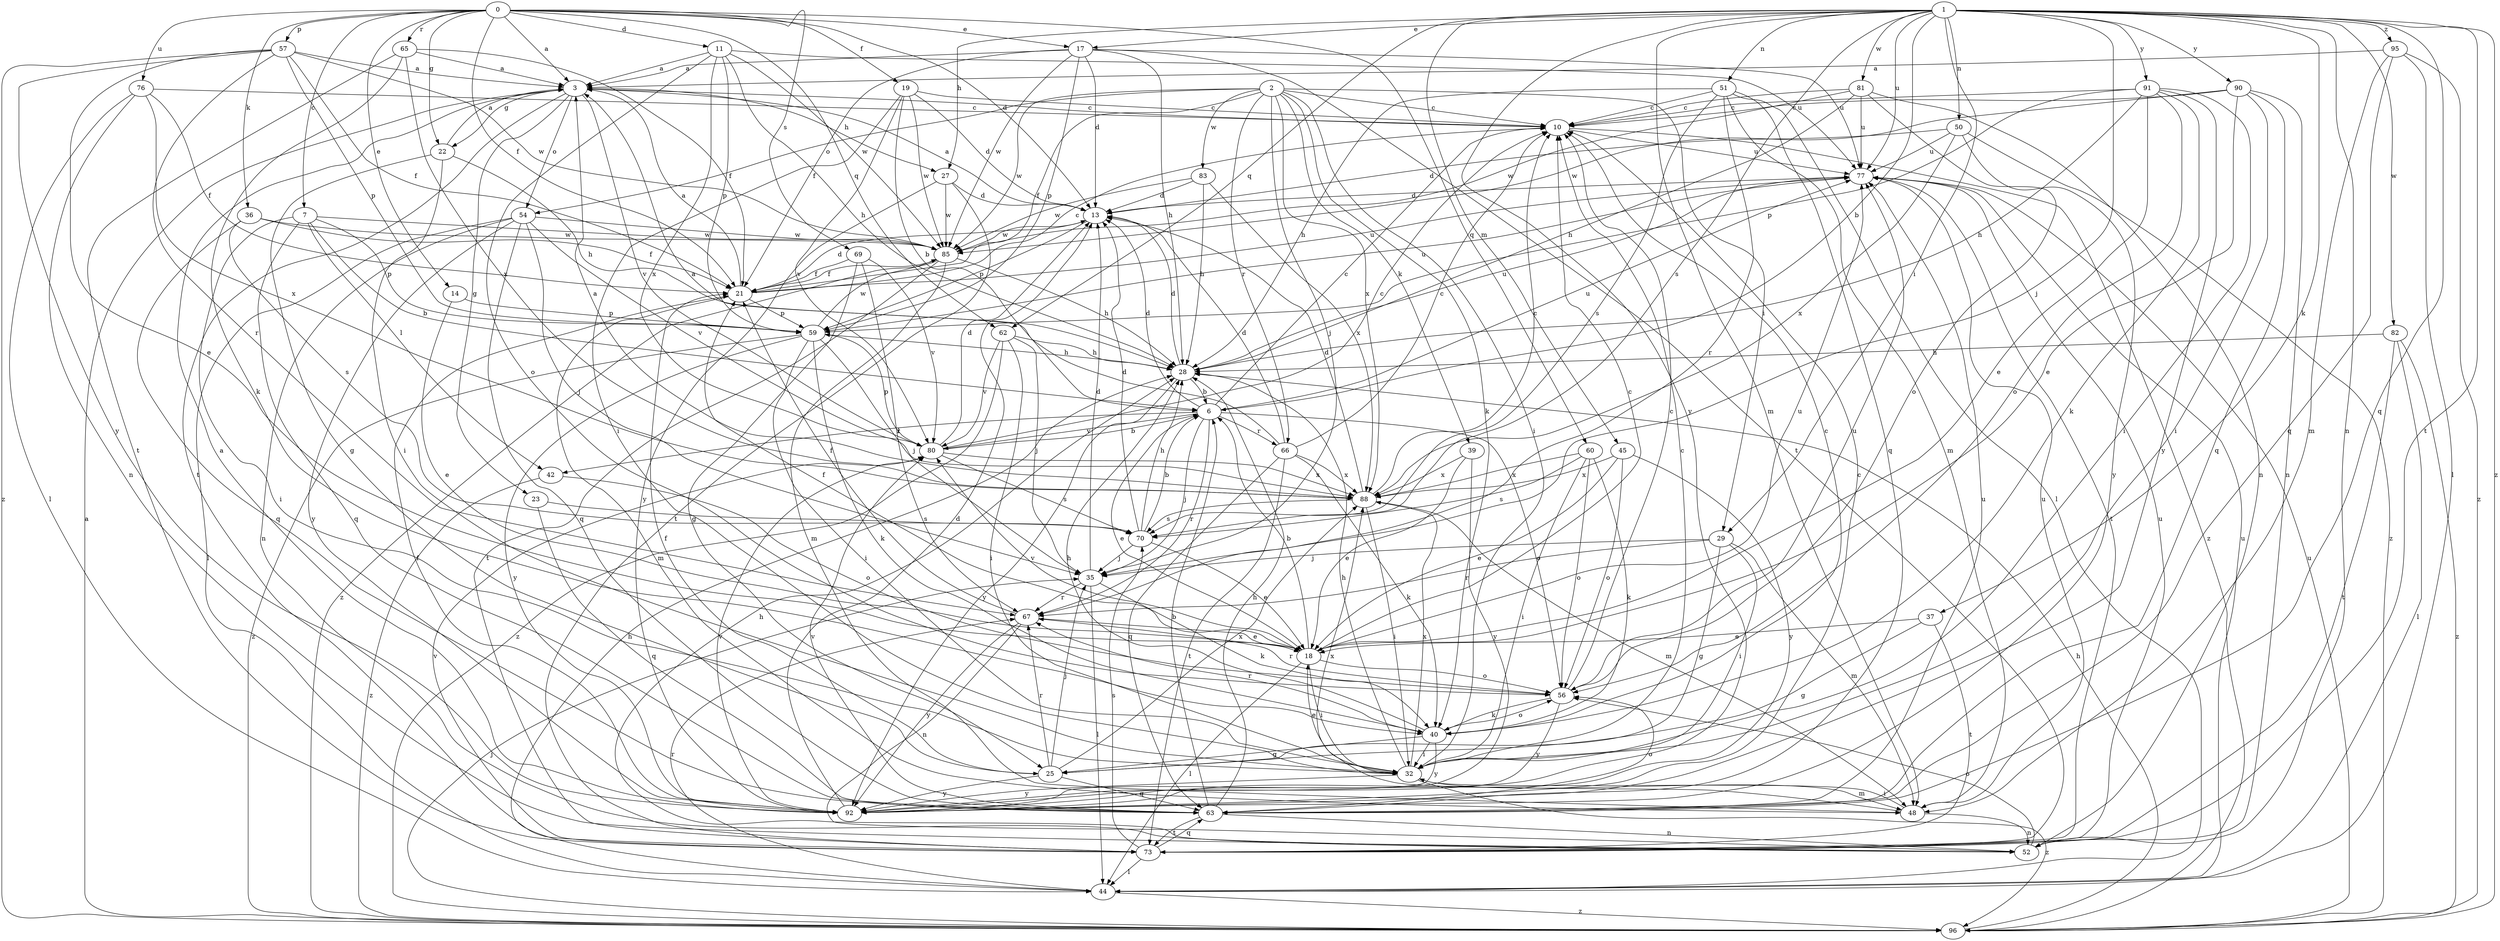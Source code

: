 strict digraph  {
0;
1;
2;
3;
6;
7;
10;
11;
13;
14;
17;
18;
19;
21;
22;
23;
25;
27;
28;
29;
32;
35;
36;
37;
39;
40;
42;
44;
45;
48;
50;
51;
52;
54;
56;
57;
59;
60;
62;
63;
65;
66;
67;
69;
70;
73;
76;
77;
80;
81;
82;
83;
85;
88;
90;
91;
92;
95;
96;
0 -> 3  [label=a];
0 -> 7  [label=c];
0 -> 11  [label=d];
0 -> 13  [label=d];
0 -> 14  [label=e];
0 -> 17  [label=e];
0 -> 19  [label=f];
0 -> 21  [label=f];
0 -> 22  [label=g];
0 -> 36  [label=k];
0 -> 57  [label=p];
0 -> 60  [label=q];
0 -> 62  [label=q];
0 -> 65  [label=r];
0 -> 69  [label=s];
0 -> 76  [label=u];
1 -> 6  [label=b];
1 -> 17  [label=e];
1 -> 27  [label=h];
1 -> 29  [label=i];
1 -> 35  [label=j];
1 -> 37  [label=k];
1 -> 45  [label=m];
1 -> 48  [label=m];
1 -> 50  [label=n];
1 -> 51  [label=n];
1 -> 52  [label=n];
1 -> 62  [label=q];
1 -> 63  [label=q];
1 -> 70  [label=s];
1 -> 73  [label=t];
1 -> 77  [label=u];
1 -> 81  [label=w];
1 -> 82  [label=w];
1 -> 90  [label=y];
1 -> 91  [label=y];
1 -> 92  [label=y];
1 -> 95  [label=z];
1 -> 96  [label=z];
2 -> 10  [label=c];
2 -> 21  [label=f];
2 -> 29  [label=i];
2 -> 32  [label=i];
2 -> 35  [label=j];
2 -> 39  [label=k];
2 -> 40  [label=k];
2 -> 54  [label=o];
2 -> 66  [label=r];
2 -> 83  [label=w];
2 -> 85  [label=w];
2 -> 88  [label=x];
3 -> 10  [label=c];
3 -> 22  [label=g];
3 -> 23  [label=g];
3 -> 27  [label=h];
3 -> 54  [label=o];
3 -> 73  [label=t];
3 -> 80  [label=v];
6 -> 10  [label=c];
6 -> 13  [label=d];
6 -> 18  [label=e];
6 -> 35  [label=j];
6 -> 42  [label=l];
6 -> 56  [label=o];
6 -> 66  [label=r];
6 -> 67  [label=r];
6 -> 77  [label=u];
6 -> 80  [label=v];
7 -> 6  [label=b];
7 -> 32  [label=i];
7 -> 42  [label=l];
7 -> 59  [label=p];
7 -> 63  [label=q];
7 -> 85  [label=w];
10 -> 77  [label=u];
10 -> 96  [label=z];
11 -> 3  [label=a];
11 -> 28  [label=h];
11 -> 56  [label=o];
11 -> 59  [label=p];
11 -> 77  [label=u];
11 -> 85  [label=w];
11 -> 88  [label=x];
13 -> 3  [label=a];
13 -> 59  [label=p];
13 -> 85  [label=w];
14 -> 18  [label=e];
14 -> 59  [label=p];
17 -> 3  [label=a];
17 -> 13  [label=d];
17 -> 21  [label=f];
17 -> 28  [label=h];
17 -> 59  [label=p];
17 -> 73  [label=t];
17 -> 77  [label=u];
17 -> 85  [label=w];
18 -> 6  [label=b];
18 -> 10  [label=c];
18 -> 21  [label=f];
18 -> 32  [label=i];
18 -> 44  [label=l];
18 -> 56  [label=o];
18 -> 77  [label=u];
18 -> 80  [label=v];
19 -> 6  [label=b];
19 -> 10  [label=c];
19 -> 13  [label=d];
19 -> 32  [label=i];
19 -> 80  [label=v];
19 -> 85  [label=w];
21 -> 3  [label=a];
21 -> 10  [label=c];
21 -> 13  [label=d];
21 -> 48  [label=m];
21 -> 59  [label=p];
21 -> 77  [label=u];
22 -> 3  [label=a];
22 -> 25  [label=g];
22 -> 28  [label=h];
22 -> 32  [label=i];
23 -> 63  [label=q];
23 -> 70  [label=s];
25 -> 21  [label=f];
25 -> 35  [label=j];
25 -> 63  [label=q];
25 -> 67  [label=r];
25 -> 88  [label=x];
25 -> 92  [label=y];
27 -> 13  [label=d];
27 -> 73  [label=t];
27 -> 85  [label=w];
27 -> 92  [label=y];
28 -> 6  [label=b];
28 -> 13  [label=d];
28 -> 77  [label=u];
28 -> 92  [label=y];
29 -> 25  [label=g];
29 -> 32  [label=i];
29 -> 35  [label=j];
29 -> 48  [label=m];
29 -> 67  [label=r];
32 -> 10  [label=c];
32 -> 18  [label=e];
32 -> 28  [label=h];
32 -> 48  [label=m];
32 -> 88  [label=x];
32 -> 92  [label=y];
32 -> 96  [label=z];
35 -> 13  [label=d];
35 -> 40  [label=k];
35 -> 44  [label=l];
35 -> 67  [label=r];
36 -> 21  [label=f];
36 -> 63  [label=q];
36 -> 70  [label=s];
36 -> 85  [label=w];
37 -> 18  [label=e];
37 -> 25  [label=g];
37 -> 73  [label=t];
39 -> 18  [label=e];
39 -> 88  [label=x];
39 -> 92  [label=y];
40 -> 10  [label=c];
40 -> 25  [label=g];
40 -> 28  [label=h];
40 -> 32  [label=i];
40 -> 56  [label=o];
40 -> 67  [label=r];
40 -> 92  [label=y];
42 -> 56  [label=o];
42 -> 96  [label=z];
44 -> 28  [label=h];
44 -> 67  [label=r];
44 -> 77  [label=u];
44 -> 96  [label=z];
45 -> 18  [label=e];
45 -> 56  [label=o];
45 -> 88  [label=x];
45 -> 92  [label=y];
48 -> 32  [label=i];
48 -> 52  [label=n];
48 -> 77  [label=u];
48 -> 88  [label=x];
50 -> 13  [label=d];
50 -> 77  [label=u];
50 -> 88  [label=x];
50 -> 92  [label=y];
50 -> 96  [label=z];
51 -> 10  [label=c];
51 -> 28  [label=h];
51 -> 44  [label=l];
51 -> 48  [label=m];
51 -> 63  [label=q];
51 -> 67  [label=r];
51 -> 70  [label=s];
52 -> 28  [label=h];
52 -> 56  [label=o];
54 -> 35  [label=j];
54 -> 44  [label=l];
54 -> 52  [label=n];
54 -> 63  [label=q];
54 -> 80  [label=v];
54 -> 85  [label=w];
54 -> 92  [label=y];
56 -> 10  [label=c];
56 -> 40  [label=k];
56 -> 67  [label=r];
56 -> 77  [label=u];
56 -> 92  [label=y];
57 -> 3  [label=a];
57 -> 18  [label=e];
57 -> 21  [label=f];
57 -> 59  [label=p];
57 -> 67  [label=r];
57 -> 85  [label=w];
57 -> 92  [label=y];
57 -> 96  [label=z];
59 -> 28  [label=h];
59 -> 32  [label=i];
59 -> 35  [label=j];
59 -> 40  [label=k];
59 -> 77  [label=u];
59 -> 85  [label=w];
59 -> 92  [label=y];
59 -> 96  [label=z];
60 -> 32  [label=i];
60 -> 40  [label=k];
60 -> 56  [label=o];
60 -> 70  [label=s];
60 -> 88  [label=x];
62 -> 28  [label=h];
62 -> 32  [label=i];
62 -> 35  [label=j];
62 -> 80  [label=v];
62 -> 96  [label=z];
63 -> 6  [label=b];
63 -> 28  [label=h];
63 -> 52  [label=n];
63 -> 56  [label=o];
63 -> 73  [label=t];
63 -> 77  [label=u];
63 -> 80  [label=v];
65 -> 3  [label=a];
65 -> 21  [label=f];
65 -> 40  [label=k];
65 -> 73  [label=t];
65 -> 88  [label=x];
66 -> 3  [label=a];
66 -> 10  [label=c];
66 -> 13  [label=d];
66 -> 40  [label=k];
66 -> 63  [label=q];
66 -> 73  [label=t];
66 -> 88  [label=x];
67 -> 18  [label=e];
67 -> 21  [label=f];
67 -> 52  [label=n];
67 -> 92  [label=y];
69 -> 21  [label=f];
69 -> 25  [label=g];
69 -> 67  [label=r];
69 -> 80  [label=v];
70 -> 6  [label=b];
70 -> 13  [label=d];
70 -> 18  [label=e];
70 -> 28  [label=h];
70 -> 35  [label=j];
73 -> 44  [label=l];
73 -> 63  [label=q];
73 -> 70  [label=s];
73 -> 77  [label=u];
73 -> 80  [label=v];
76 -> 10  [label=c];
76 -> 21  [label=f];
76 -> 44  [label=l];
76 -> 52  [label=n];
76 -> 88  [label=x];
77 -> 13  [label=d];
77 -> 73  [label=t];
80 -> 6  [label=b];
80 -> 10  [label=c];
80 -> 13  [label=d];
80 -> 59  [label=p];
80 -> 70  [label=s];
80 -> 88  [label=x];
81 -> 10  [label=c];
81 -> 28  [label=h];
81 -> 52  [label=n];
81 -> 56  [label=o];
81 -> 77  [label=u];
81 -> 85  [label=w];
82 -> 28  [label=h];
82 -> 44  [label=l];
82 -> 73  [label=t];
82 -> 96  [label=z];
83 -> 13  [label=d];
83 -> 28  [label=h];
83 -> 85  [label=w];
83 -> 88  [label=x];
85 -> 21  [label=f];
85 -> 28  [label=h];
85 -> 48  [label=m];
85 -> 73  [label=t];
85 -> 96  [label=z];
88 -> 3  [label=a];
88 -> 10  [label=c];
88 -> 13  [label=d];
88 -> 32  [label=i];
88 -> 48  [label=m];
88 -> 70  [label=s];
90 -> 10  [label=c];
90 -> 18  [label=e];
90 -> 32  [label=i];
90 -> 52  [label=n];
90 -> 63  [label=q];
90 -> 85  [label=w];
91 -> 10  [label=c];
91 -> 18  [label=e];
91 -> 28  [label=h];
91 -> 32  [label=i];
91 -> 40  [label=k];
91 -> 56  [label=o];
91 -> 59  [label=p];
91 -> 92  [label=y];
92 -> 3  [label=a];
92 -> 10  [label=c];
92 -> 13  [label=d];
92 -> 21  [label=f];
92 -> 80  [label=v];
95 -> 3  [label=a];
95 -> 44  [label=l];
95 -> 48  [label=m];
95 -> 63  [label=q];
95 -> 96  [label=z];
96 -> 3  [label=a];
96 -> 28  [label=h];
96 -> 35  [label=j];
96 -> 77  [label=u];
}
